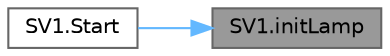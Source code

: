 digraph "SV1.initLamp"
{
 // LATEX_PDF_SIZE
  bgcolor="transparent";
  edge [fontname=Helvetica,fontsize=10,labelfontname=Helvetica,labelfontsize=10];
  node [fontname=Helvetica,fontsize=10,shape=box,height=0.2,width=0.4];
  rankdir="RL";
  Node1 [id="Node000001",label="SV1.initLamp",height=0.2,width=0.4,color="gray40", fillcolor="grey60", style="filled", fontcolor="black",tooltip="This method initialises the switches lamp."];
  Node1 -> Node2 [id="edge1_Node000001_Node000002",dir="back",color="steelblue1",style="solid",tooltip=" "];
  Node2 [id="Node000002",label="SV1.Start",height=0.2,width=0.4,color="grey40", fillcolor="white", style="filled",URL="$class_s_v1.html#af280b09cddadf994bffd5dd9489b5d2c",tooltip="This method initializes a SV1 instance, sets the initial rotation of the switch and initializes the s..."];
}
